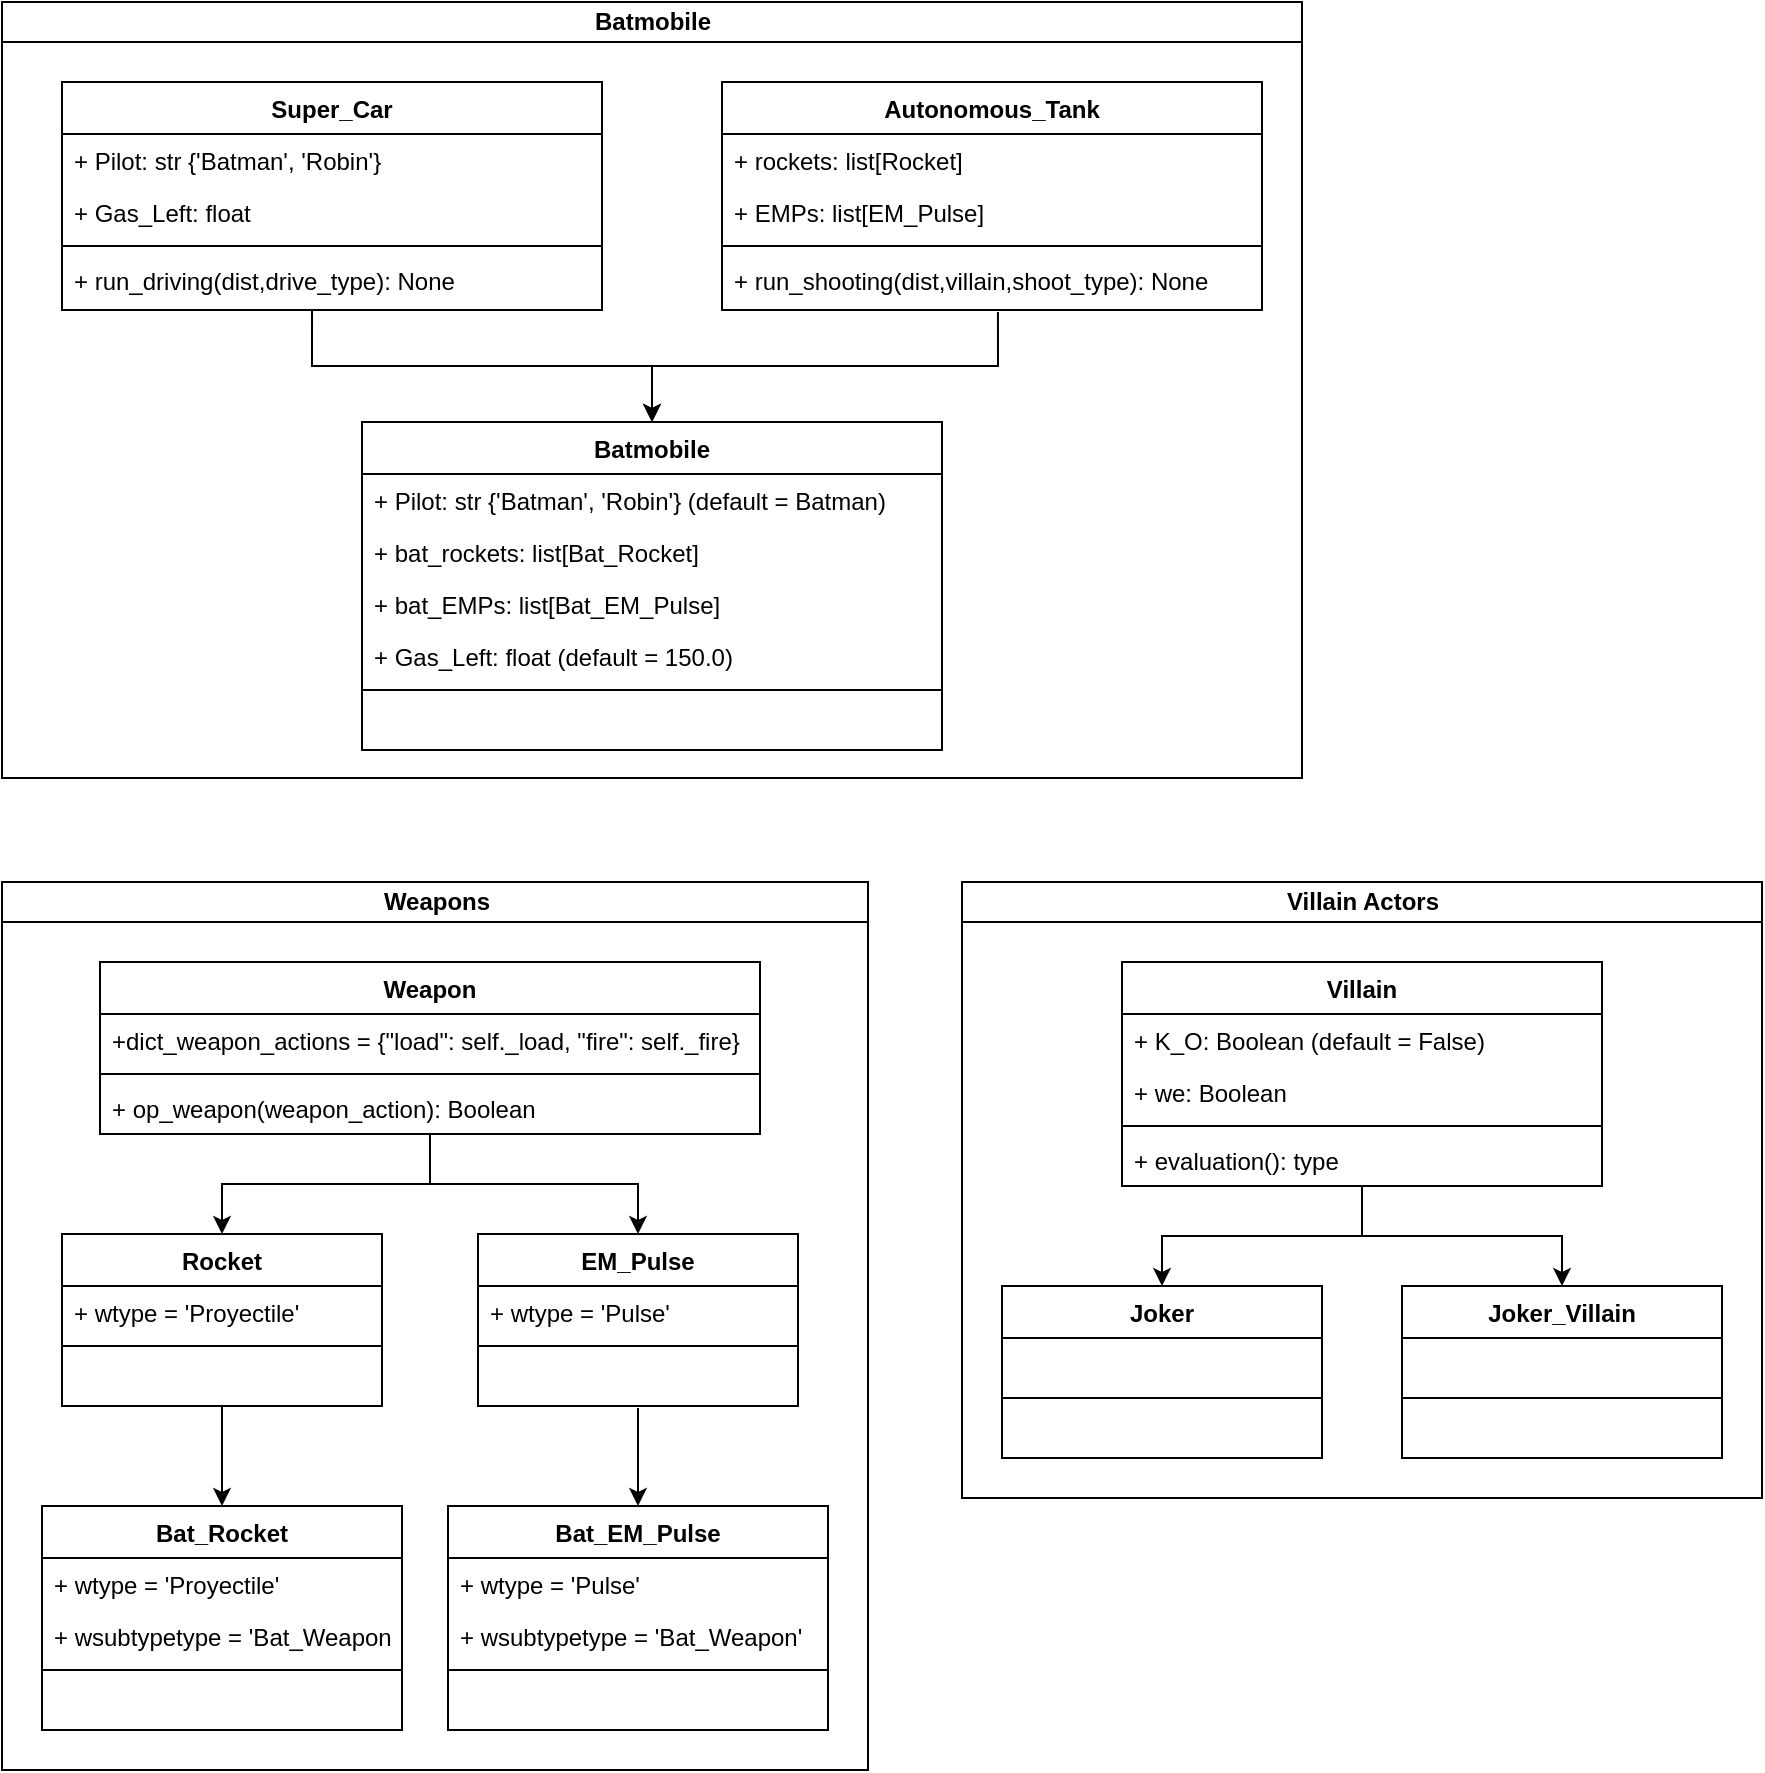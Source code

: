<mxfile version="13.7.9" type="device"><diagram id="ue3TGciQK1r15YZxMYVg" name="Page-1"><mxGraphModel dx="1091" dy="1177" grid="1" gridSize="10" guides="1" tooltips="1" connect="1" arrows="1" fold="1" page="1" pageScale="1" pageWidth="1169" pageHeight="827" math="0" shadow="0"><root><mxCell id="0"/><mxCell id="1" parent="0"/><mxCell id="WSijbBNQdoImx1uwd8uo-1" value="Villain Actors" style="swimlane;html=1;startSize=20;horizontal=1;childLayout=treeLayout;horizontalTree=0;resizable=0;containerType=tree;" parent="1" vertex="1"><mxGeometry x="560" y="480" width="400" height="308" as="geometry"/></mxCell><mxCell id="n3JSpxr0AJeAJsP76DQy-19" style="edgeStyle=orthogonalEdgeStyle;rounded=0;orthogonalLoop=1;jettySize=auto;html=1;entryX=0.5;entryY=0;entryDx=0;entryDy=0;" parent="WSijbBNQdoImx1uwd8uo-1" source="ACzzGJFDkgYG3LNb6U-U-13" target="WSijbBNQdoImx1uwd8uo-76" edge="1"><mxGeometry relative="1" as="geometry"/></mxCell><mxCell id="n3JSpxr0AJeAJsP76DQy-20" style="edgeStyle=orthogonalEdgeStyle;rounded=0;orthogonalLoop=1;jettySize=auto;html=1;" parent="WSijbBNQdoImx1uwd8uo-1" source="ACzzGJFDkgYG3LNb6U-U-13" target="oelmLWVL9KXARIqWcuO6-8" edge="1"><mxGeometry relative="1" as="geometry"/></mxCell><mxCell id="ACzzGJFDkgYG3LNb6U-U-13" value="Villain" style="swimlane;fontStyle=1;align=center;verticalAlign=top;childLayout=stackLayout;horizontal=1;startSize=26;horizontalStack=0;resizeParent=1;resizeParentMax=0;resizeLast=0;collapsible=1;marginBottom=0;" parent="WSijbBNQdoImx1uwd8uo-1" vertex="1"><mxGeometry x="80" y="40" width="240" height="112" as="geometry"/></mxCell><mxCell id="ACzzGJFDkgYG3LNb6U-U-19" value="+ K_O: Boolean (default = False)" style="text;strokeColor=none;fillColor=none;align=left;verticalAlign=top;spacingLeft=4;spacingRight=4;overflow=hidden;rotatable=0;points=[[0,0.5],[1,0.5]];portConstraint=eastwest;fontColor=#000000;labelBackgroundColor=#ffffff;" parent="ACzzGJFDkgYG3LNb6U-U-13" vertex="1"><mxGeometry y="26" width="240" height="26" as="geometry"/></mxCell><mxCell id="ACzzGJFDkgYG3LNb6U-U-14" value="+ we: Boolean" style="text;strokeColor=none;fillColor=none;align=left;verticalAlign=top;spacingLeft=4;spacingRight=4;overflow=hidden;rotatable=0;points=[[0,0.5],[1,0.5]];portConstraint=eastwest;fontColor=#000000;labelBackgroundColor=#ffffff;" parent="ACzzGJFDkgYG3LNb6U-U-13" vertex="1"><mxGeometry y="52" width="240" height="26" as="geometry"/></mxCell><mxCell id="ACzzGJFDkgYG3LNb6U-U-16" value="" style="line;strokeWidth=1;fillColor=none;align=left;verticalAlign=middle;spacingTop=-1;spacingLeft=3;spacingRight=3;rotatable=0;labelPosition=right;points=[];portConstraint=eastwest;" parent="ACzzGJFDkgYG3LNb6U-U-13" vertex="1"><mxGeometry y="78" width="240" height="8" as="geometry"/></mxCell><mxCell id="ACzzGJFDkgYG3LNb6U-U-17" value="+ evaluation(): type" style="text;strokeColor=none;fillColor=none;align=left;verticalAlign=top;spacingLeft=4;spacingRight=4;overflow=hidden;rotatable=0;points=[[0,0.5],[1,0.5]];portConstraint=eastwest;" parent="ACzzGJFDkgYG3LNb6U-U-13" vertex="1"><mxGeometry y="86" width="240" height="26" as="geometry"/></mxCell><mxCell id="oelmLWVL9KXARIqWcuO6-8" value="Joker_Villain" style="swimlane;fontStyle=1;align=center;verticalAlign=top;childLayout=stackLayout;horizontal=1;startSize=26;horizontalStack=0;resizeParent=1;resizeParentMax=0;resizeLast=0;collapsible=1;marginBottom=0;" parent="WSijbBNQdoImx1uwd8uo-1" vertex="1"><mxGeometry x="220" y="202" width="160" height="86" as="geometry"/></mxCell><mxCell id="g_hPuF19gZwy0TG3r95c-6" value="  " style="text;strokeColor=none;fillColor=none;align=left;verticalAlign=top;spacingLeft=4;spacingRight=4;overflow=hidden;rotatable=0;points=[[0,0.5],[1,0.5]];portConstraint=eastwest;fontColor=#FF0000;" parent="oelmLWVL9KXARIqWcuO6-8" vertex="1"><mxGeometry y="26" width="160" height="26" as="geometry"/></mxCell><mxCell id="oelmLWVL9KXARIqWcuO6-11" value="" style="line;strokeWidth=1;fillColor=none;align=left;verticalAlign=middle;spacingTop=-1;spacingLeft=3;spacingRight=3;rotatable=0;labelPosition=right;points=[];portConstraint=eastwest;" parent="oelmLWVL9KXARIqWcuO6-8" vertex="1"><mxGeometry y="52" width="160" height="8" as="geometry"/></mxCell><mxCell id="oelmLWVL9KXARIqWcuO6-12" value="  " style="text;strokeColor=none;fillColor=none;align=left;verticalAlign=top;spacingLeft=4;spacingRight=4;overflow=hidden;rotatable=0;points=[[0,0.5],[1,0.5]];portConstraint=eastwest;fontColor=#FF0000;" parent="oelmLWVL9KXARIqWcuO6-8" vertex="1"><mxGeometry y="60" width="160" height="26" as="geometry"/></mxCell><mxCell id="WSijbBNQdoImx1uwd8uo-76" value="Joker" style="swimlane;fontStyle=1;align=center;verticalAlign=top;childLayout=stackLayout;horizontal=1;startSize=26;horizontalStack=0;resizeParent=1;resizeParentMax=0;resizeLast=0;collapsible=1;marginBottom=0;" parent="WSijbBNQdoImx1uwd8uo-1" vertex="1"><mxGeometry x="20" y="202" width="160" height="86" as="geometry"/></mxCell><mxCell id="g_hPuF19gZwy0TG3r95c-5" value="  " style="text;strokeColor=none;fillColor=none;align=left;verticalAlign=top;spacingLeft=4;spacingRight=4;overflow=hidden;rotatable=0;points=[[0,0.5],[1,0.5]];portConstraint=eastwest;fontColor=#FF0000;" parent="WSijbBNQdoImx1uwd8uo-76" vertex="1"><mxGeometry y="26" width="160" height="26" as="geometry"/></mxCell><mxCell id="WSijbBNQdoImx1uwd8uo-78" value="" style="line;strokeWidth=1;fillColor=none;align=left;verticalAlign=middle;spacingTop=-1;spacingLeft=3;spacingRight=3;rotatable=0;labelPosition=right;points=[];portConstraint=eastwest;" parent="WSijbBNQdoImx1uwd8uo-76" vertex="1"><mxGeometry y="52" width="160" height="8" as="geometry"/></mxCell><mxCell id="WSijbBNQdoImx1uwd8uo-79" value="  " style="text;strokeColor=none;fillColor=none;align=left;verticalAlign=top;spacingLeft=4;spacingRight=4;overflow=hidden;rotatable=0;points=[[0,0.5],[1,0.5]];portConstraint=eastwest;fontColor=#FF0000;" parent="WSijbBNQdoImx1uwd8uo-76" vertex="1"><mxGeometry y="60" width="160" height="26" as="geometry"/></mxCell><mxCell id="WSijbBNQdoImx1uwd8uo-7" value="Weapons" style="swimlane;html=1;startSize=20;horizontal=1;childLayout=treeLayout;horizontalTree=0;resizable=0;containerType=tree;" parent="1" vertex="1"><mxGeometry x="80" y="480" width="433" height="444" as="geometry"/></mxCell><mxCell id="n3JSpxr0AJeAJsP76DQy-13" style="edgeStyle=orthogonalEdgeStyle;rounded=0;orthogonalLoop=1;jettySize=auto;html=1;entryX=0.5;entryY=0;entryDx=0;entryDy=0;" parent="WSijbBNQdoImx1uwd8uo-7" source="ACzzGJFDkgYG3LNb6U-U-9" target="WSijbBNQdoImx1uwd8uo-65" edge="1"><mxGeometry relative="1" as="geometry"/></mxCell><mxCell id="n3JSpxr0AJeAJsP76DQy-14" style="edgeStyle=orthogonalEdgeStyle;rounded=0;orthogonalLoop=1;jettySize=auto;html=1;entryX=0.5;entryY=0;entryDx=0;entryDy=0;" parent="WSijbBNQdoImx1uwd8uo-7" source="ACzzGJFDkgYG3LNb6U-U-9" target="WSijbBNQdoImx1uwd8uo-69" edge="1"><mxGeometry relative="1" as="geometry"/></mxCell><mxCell id="ACzzGJFDkgYG3LNb6U-U-9" value="Weapon" style="swimlane;fontStyle=1;align=center;verticalAlign=top;childLayout=stackLayout;horizontal=1;startSize=26;horizontalStack=0;resizeParent=1;resizeParentMax=0;resizeLast=0;collapsible=1;marginBottom=0;" parent="WSijbBNQdoImx1uwd8uo-7" vertex="1"><mxGeometry x="49" y="40" width="330" height="86" as="geometry"/></mxCell><mxCell id="ACzzGJFDkgYG3LNb6U-U-10" value="+dict_weapon_actions = {&quot;load&quot;: self._load, &quot;fire&quot;: self._fire}" style="text;strokeColor=none;fillColor=none;align=left;verticalAlign=top;spacingLeft=4;spacingRight=4;overflow=hidden;rotatable=0;points=[[0,0.5],[1,0.5]];portConstraint=eastwest;" parent="ACzzGJFDkgYG3LNb6U-U-9" vertex="1"><mxGeometry y="26" width="330" height="26" as="geometry"/></mxCell><mxCell id="ACzzGJFDkgYG3LNb6U-U-11" value="" style="line;strokeWidth=1;fillColor=none;align=left;verticalAlign=middle;spacingTop=-1;spacingLeft=3;spacingRight=3;rotatable=0;labelPosition=right;points=[];portConstraint=eastwest;" parent="ACzzGJFDkgYG3LNb6U-U-9" vertex="1"><mxGeometry y="52" width="330" height="8" as="geometry"/></mxCell><mxCell id="ACzzGJFDkgYG3LNb6U-U-12" value="+ op_weapon(weapon_action): Boolean" style="text;strokeColor=none;fillColor=none;align=left;verticalAlign=top;spacingLeft=4;spacingRight=4;overflow=hidden;rotatable=0;points=[[0,0.5],[1,0.5]];portConstraint=eastwest;" parent="ACzzGJFDkgYG3LNb6U-U-9" vertex="1"><mxGeometry y="60" width="330" height="26" as="geometry"/></mxCell><mxCell id="n3JSpxr0AJeAJsP76DQy-12" style="edgeStyle=orthogonalEdgeStyle;rounded=0;orthogonalLoop=1;jettySize=auto;html=1;entryX=0.5;entryY=0;entryDx=0;entryDy=0;" parent="WSijbBNQdoImx1uwd8uo-7" source="WSijbBNQdoImx1uwd8uo-65" target="ACzzGJFDkgYG3LNb6U-U-5" edge="1"><mxGeometry relative="1" as="geometry"/></mxCell><mxCell id="WSijbBNQdoImx1uwd8uo-65" value="Rocket" style="swimlane;fontStyle=1;align=center;verticalAlign=top;childLayout=stackLayout;horizontal=1;startSize=26;horizontalStack=0;resizeParent=1;resizeParentMax=0;resizeLast=0;collapsible=1;marginBottom=0;" parent="WSijbBNQdoImx1uwd8uo-7" vertex="1"><mxGeometry x="30" y="176" width="160" height="86" as="geometry"/></mxCell><mxCell id="WSijbBNQdoImx1uwd8uo-66" value="+ wtype = 'Proyectile'" style="text;strokeColor=none;fillColor=none;align=left;verticalAlign=top;spacingLeft=4;spacingRight=4;overflow=hidden;rotatable=0;points=[[0,0.5],[1,0.5]];portConstraint=eastwest;" parent="WSijbBNQdoImx1uwd8uo-65" vertex="1"><mxGeometry y="26" width="160" height="26" as="geometry"/></mxCell><mxCell id="WSijbBNQdoImx1uwd8uo-67" value="" style="line;strokeWidth=1;fillColor=none;align=left;verticalAlign=middle;spacingTop=-1;spacingLeft=3;spacingRight=3;rotatable=0;labelPosition=right;points=[];portConstraint=eastwest;" parent="WSijbBNQdoImx1uwd8uo-65" vertex="1"><mxGeometry y="52" width="160" height="8" as="geometry"/></mxCell><mxCell id="g_hPuF19gZwy0TG3r95c-3" value="  " style="text;strokeColor=none;fillColor=none;align=left;verticalAlign=top;spacingLeft=4;spacingRight=4;overflow=hidden;rotatable=0;points=[[0,0.5],[1,0.5]];portConstraint=eastwest;fontColor=#FF0000;" parent="WSijbBNQdoImx1uwd8uo-65" vertex="1"><mxGeometry y="60" width="160" height="26" as="geometry"/></mxCell><mxCell id="WSijbBNQdoImx1uwd8uo-69" value="EM_Pulse" style="swimlane;fontStyle=1;align=center;verticalAlign=top;childLayout=stackLayout;horizontal=1;startSize=26;horizontalStack=0;resizeParent=1;resizeParentMax=0;resizeLast=0;collapsible=1;marginBottom=0;" parent="WSijbBNQdoImx1uwd8uo-7" vertex="1"><mxGeometry x="238" y="176" width="160" height="86" as="geometry"/></mxCell><mxCell id="WSijbBNQdoImx1uwd8uo-70" value="+ wtype = 'Pulse'" style="text;strokeColor=none;fillColor=none;align=left;verticalAlign=top;spacingLeft=4;spacingRight=4;overflow=hidden;rotatable=0;points=[[0,0.5],[1,0.5]];portConstraint=eastwest;" parent="WSijbBNQdoImx1uwd8uo-69" vertex="1"><mxGeometry y="26" width="160" height="26" as="geometry"/></mxCell><mxCell id="WSijbBNQdoImx1uwd8uo-71" value="" style="line;strokeWidth=1;fillColor=none;align=left;verticalAlign=middle;spacingTop=-1;spacingLeft=3;spacingRight=3;rotatable=0;labelPosition=right;points=[];portConstraint=eastwest;" parent="WSijbBNQdoImx1uwd8uo-69" vertex="1"><mxGeometry y="52" width="160" height="8" as="geometry"/></mxCell><mxCell id="g_hPuF19gZwy0TG3r95c-4" value="  " style="text;strokeColor=none;fillColor=none;align=left;verticalAlign=top;spacingLeft=4;spacingRight=4;overflow=hidden;rotatable=0;points=[[0,0.5],[1,0.5]];portConstraint=eastwest;fontColor=#FF0000;" parent="WSijbBNQdoImx1uwd8uo-69" vertex="1"><mxGeometry y="60" width="160" height="26" as="geometry"/></mxCell><mxCell id="ACzzGJFDkgYG3LNb6U-U-1" value="Bat_EM_Pulse" style="swimlane;fontStyle=1;align=center;verticalAlign=top;childLayout=stackLayout;horizontal=1;startSize=26;horizontalStack=0;resizeParent=1;resizeParentMax=0;resizeLast=0;collapsible=1;marginBottom=0;" parent="WSijbBNQdoImx1uwd8uo-7" vertex="1"><mxGeometry x="223" y="312" width="190" height="112" as="geometry"/></mxCell><mxCell id="n3JSpxr0AJeAJsP76DQy-22" value="+ wtype = 'Pulse'" style="text;strokeColor=none;fillColor=none;align=left;verticalAlign=top;spacingLeft=4;spacingRight=4;overflow=hidden;rotatable=0;points=[[0,0.5],[1,0.5]];portConstraint=eastwest;" parent="ACzzGJFDkgYG3LNb6U-U-1" vertex="1"><mxGeometry y="26" width="190" height="26" as="geometry"/></mxCell><mxCell id="n3JSpxr0AJeAJsP76DQy-24" value="+ wsubtypetype = 'Bat_Weapon'" style="text;strokeColor=none;fillColor=none;align=left;verticalAlign=top;spacingLeft=4;spacingRight=4;overflow=hidden;rotatable=0;points=[[0,0.5],[1,0.5]];portConstraint=eastwest;" parent="ACzzGJFDkgYG3LNb6U-U-1" vertex="1"><mxGeometry y="52" width="190" height="26" as="geometry"/></mxCell><mxCell id="ACzzGJFDkgYG3LNb6U-U-3" value="" style="line;strokeWidth=1;fillColor=none;align=left;verticalAlign=middle;spacingTop=-1;spacingLeft=3;spacingRight=3;rotatable=0;labelPosition=right;points=[];portConstraint=eastwest;" parent="ACzzGJFDkgYG3LNb6U-U-1" vertex="1"><mxGeometry y="78" width="190" height="8" as="geometry"/></mxCell><mxCell id="g_hPuF19gZwy0TG3r95c-2" value="  " style="text;strokeColor=none;fillColor=none;align=left;verticalAlign=top;spacingLeft=4;spacingRight=4;overflow=hidden;rotatable=0;points=[[0,0.5],[1,0.5]];portConstraint=eastwest;fontColor=#FF0000;" parent="ACzzGJFDkgYG3LNb6U-U-1" vertex="1"><mxGeometry y="86" width="190" height="26" as="geometry"/></mxCell><mxCell id="ACzzGJFDkgYG3LNb6U-U-5" value="Bat_Rocket" style="swimlane;fontStyle=1;align=center;verticalAlign=top;childLayout=stackLayout;horizontal=1;startSize=26;horizontalStack=0;resizeParent=1;resizeParentMax=0;resizeLast=0;collapsible=1;marginBottom=0;" parent="WSijbBNQdoImx1uwd8uo-7" vertex="1"><mxGeometry x="20" y="312" width="180" height="112" as="geometry"/></mxCell><mxCell id="n3JSpxr0AJeAJsP76DQy-21" value="+ wtype = 'Proyectile'" style="text;strokeColor=none;fillColor=none;align=left;verticalAlign=top;spacingLeft=4;spacingRight=4;overflow=hidden;rotatable=0;points=[[0,0.5],[1,0.5]];portConstraint=eastwest;" parent="ACzzGJFDkgYG3LNb6U-U-5" vertex="1"><mxGeometry y="26" width="180" height="26" as="geometry"/></mxCell><mxCell id="n3JSpxr0AJeAJsP76DQy-23" value="+ wsubtypetype = 'Bat_Weapon'" style="text;strokeColor=none;fillColor=none;align=left;verticalAlign=top;spacingLeft=4;spacingRight=4;overflow=hidden;rotatable=0;points=[[0,0.5],[1,0.5]];portConstraint=eastwest;" parent="ACzzGJFDkgYG3LNb6U-U-5" vertex="1"><mxGeometry y="52" width="180" height="26" as="geometry"/></mxCell><mxCell id="ACzzGJFDkgYG3LNb6U-U-7" value="" style="line;strokeWidth=1;fillColor=none;align=left;verticalAlign=middle;spacingTop=-1;spacingLeft=3;spacingRight=3;rotatable=0;labelPosition=right;points=[];portConstraint=eastwest;" parent="ACzzGJFDkgYG3LNb6U-U-5" vertex="1"><mxGeometry y="78" width="180" height="8" as="geometry"/></mxCell><mxCell id="g_hPuF19gZwy0TG3r95c-1" value="  " style="text;strokeColor=none;fillColor=none;align=left;verticalAlign=top;spacingLeft=4;spacingRight=4;overflow=hidden;rotatable=0;points=[[0,0.5],[1,0.5]];portConstraint=eastwest;fontColor=#FF0000;" parent="ACzzGJFDkgYG3LNb6U-U-5" vertex="1"><mxGeometry y="86" width="180" height="26" as="geometry"/></mxCell><mxCell id="n3JSpxr0AJeAJsP76DQy-5" style="edgeStyle=orthogonalEdgeStyle;rounded=0;orthogonalLoop=1;jettySize=auto;html=1;exitX=0.5;exitY=1.038;exitDx=0;exitDy=0;exitPerimeter=0;entryX=0.5;entryY=0;entryDx=0;entryDy=0;" parent="WSijbBNQdoImx1uwd8uo-7" source="g_hPuF19gZwy0TG3r95c-4" target="ACzzGJFDkgYG3LNb6U-U-1" edge="1"><mxGeometry relative="1" as="geometry"/></mxCell><mxCell id="ku6yY0L1R4g43gwj--dk-27" value="Batmobile" style="swimlane;html=1;startSize=20;horizontal=1;childLayout=treeLayout;horizontalTree=0;resizable=0;containerType=tree;" parent="1" vertex="1"><mxGeometry x="80" y="40" width="650" height="388" as="geometry"/></mxCell><mxCell id="ku6yY0L1R4g43gwj--dk-8" value="Super_Car" style="swimlane;fontStyle=1;align=center;verticalAlign=top;childLayout=stackLayout;horizontal=1;startSize=26;horizontalStack=0;resizeParent=1;resizeParentMax=0;resizeLast=0;collapsible=1;marginBottom=0;" parent="ku6yY0L1R4g43gwj--dk-27" vertex="1"><mxGeometry x="30" y="40" width="270" height="114" as="geometry"><mxRectangle x="465" y="224" width="90" height="26" as="alternateBounds"/></mxGeometry></mxCell><mxCell id="ku6yY0L1R4g43gwj--dk-9" value="+ Pilot: str {'Batman', 'Robin'}" style="text;strokeColor=none;fillColor=none;align=left;verticalAlign=top;spacingLeft=4;spacingRight=4;overflow=hidden;rotatable=0;points=[[0,0.5],[1,0.5]];portConstraint=eastwest;fontStyle=0" parent="ku6yY0L1R4g43gwj--dk-8" vertex="1"><mxGeometry y="26" width="270" height="26" as="geometry"/></mxCell><mxCell id="ku6yY0L1R4g43gwj--dk-12" value="+ Gas_Left: float" style="text;strokeColor=none;fillColor=none;align=left;verticalAlign=top;spacingLeft=4;spacingRight=4;overflow=hidden;rotatable=0;points=[[0,0.5],[1,0.5]];portConstraint=eastwest;" parent="ku6yY0L1R4g43gwj--dk-8" vertex="1"><mxGeometry y="52" width="270" height="26" as="geometry"/></mxCell><mxCell id="ku6yY0L1R4g43gwj--dk-13" value="" style="line;strokeWidth=1;fillColor=none;align=left;verticalAlign=middle;spacingTop=-1;spacingLeft=3;spacingRight=3;rotatable=0;labelPosition=right;points=[];portConstraint=eastwest;" parent="ku6yY0L1R4g43gwj--dk-8" vertex="1"><mxGeometry y="78" width="270" height="8" as="geometry"/></mxCell><mxCell id="ku6yY0L1R4g43gwj--dk-14" value="+ run_driving(dist,drive_type): None" style="text;strokeColor=none;fillColor=none;align=left;verticalAlign=top;spacingLeft=4;spacingRight=4;overflow=hidden;rotatable=0;points=[[0,0.5],[1,0.5]];portConstraint=eastwest;" parent="ku6yY0L1R4g43gwj--dk-8" vertex="1"><mxGeometry y="86" width="270" height="28" as="geometry"/></mxCell><mxCell id="ku6yY0L1R4g43gwj--dk-16" value="Autonomous_Tank" style="swimlane;fontStyle=1;align=center;verticalAlign=top;childLayout=stackLayout;horizontal=1;startSize=26;horizontalStack=0;resizeParent=1;resizeParentMax=0;resizeLast=0;collapsible=1;marginBottom=0;" parent="ku6yY0L1R4g43gwj--dk-27" vertex="1"><mxGeometry x="360" y="40" width="270" height="114" as="geometry"><mxRectangle x="465" y="224" width="90" height="26" as="alternateBounds"/></mxGeometry></mxCell><mxCell id="ku6yY0L1R4g43gwj--dk-17" value="+ rockets: list[Rocket]" style="text;strokeColor=none;fillColor=none;align=left;verticalAlign=top;spacingLeft=4;spacingRight=4;overflow=hidden;rotatable=0;points=[[0,0.5],[1,0.5]];portConstraint=eastwest;fontStyle=0" parent="ku6yY0L1R4g43gwj--dk-16" vertex="1"><mxGeometry y="26" width="270" height="26" as="geometry"/></mxCell><mxCell id="ku6yY0L1R4g43gwj--dk-18" value="+ EMPs: list[EM_Pulse]" style="text;strokeColor=none;fillColor=none;align=left;verticalAlign=top;spacingLeft=4;spacingRight=4;overflow=hidden;rotatable=0;points=[[0,0.5],[1,0.5]];portConstraint=eastwest;" parent="ku6yY0L1R4g43gwj--dk-16" vertex="1"><mxGeometry y="52" width="270" height="26" as="geometry"/></mxCell><mxCell id="ku6yY0L1R4g43gwj--dk-19" value="" style="line;strokeWidth=1;fillColor=none;align=left;verticalAlign=middle;spacingTop=-1;spacingLeft=3;spacingRight=3;rotatable=0;labelPosition=right;points=[];portConstraint=eastwest;" parent="ku6yY0L1R4g43gwj--dk-16" vertex="1"><mxGeometry y="78" width="270" height="8" as="geometry"/></mxCell><mxCell id="ku6yY0L1R4g43gwj--dk-20" value="+ run_shooting(dist,villain,shoot_type): None" style="text;strokeColor=none;fillColor=none;align=left;verticalAlign=top;spacingLeft=4;spacingRight=4;overflow=hidden;rotatable=0;points=[[0,0.5],[1,0.5]];portConstraint=eastwest;" parent="ku6yY0L1R4g43gwj--dk-16" vertex="1"><mxGeometry y="86" width="270" height="28" as="geometry"/></mxCell><mxCell id="RTPgl_5u8-1Qi-Ab_8AB-6" style="edgeStyle=orthogonalEdgeStyle;rounded=0;orthogonalLoop=1;jettySize=auto;html=1;exitX=0.463;exitY=1;exitDx=0;exitDy=0;exitPerimeter=0;" edge="1" parent="ku6yY0L1R4g43gwj--dk-27" source="ku6yY0L1R4g43gwj--dk-14" target="WSijbBNQdoImx1uwd8uo-51"><mxGeometry relative="1" as="geometry"/></mxCell><mxCell id="RTPgl_5u8-1Qi-Ab_8AB-8" style="edgeStyle=orthogonalEdgeStyle;rounded=0;orthogonalLoop=1;jettySize=auto;html=1;exitX=0.511;exitY=1.036;exitDx=0;exitDy=0;exitPerimeter=0;" edge="1" parent="ku6yY0L1R4g43gwj--dk-27" source="ku6yY0L1R4g43gwj--dk-20" target="WSijbBNQdoImx1uwd8uo-51"><mxGeometry relative="1" as="geometry"/></mxCell><mxCell id="WSijbBNQdoImx1uwd8uo-51" value="Batmobile" style="swimlane;fontStyle=1;align=center;verticalAlign=top;childLayout=stackLayout;horizontal=1;startSize=26;horizontalStack=0;resizeParent=1;resizeParentMax=0;resizeLast=0;collapsible=1;marginBottom=0;" parent="ku6yY0L1R4g43gwj--dk-27" vertex="1"><mxGeometry x="180" y="210" width="290" height="164" as="geometry"><mxRectangle x="465" y="224" width="90" height="26" as="alternateBounds"/></mxGeometry></mxCell><mxCell id="WSijbBNQdoImx1uwd8uo-52" value="+ Pilot: str {'Batman', 'Robin'} (default = Batman)" style="text;strokeColor=none;fillColor=none;align=left;verticalAlign=top;spacingLeft=4;spacingRight=4;overflow=hidden;rotatable=0;points=[[0,0.5],[1,0.5]];portConstraint=eastwest;fontStyle=0" parent="WSijbBNQdoImx1uwd8uo-51" vertex="1"><mxGeometry y="26" width="290" height="26" as="geometry"/></mxCell><mxCell id="WSijbBNQdoImx1uwd8uo-87" value="+ bat_rockets: list[Bat_Rocket]" style="text;strokeColor=none;fillColor=none;align=left;verticalAlign=top;spacingLeft=4;spacingRight=4;overflow=hidden;rotatable=0;points=[[0,0.5],[1,0.5]];portConstraint=eastwest;" parent="WSijbBNQdoImx1uwd8uo-51" vertex="1"><mxGeometry y="52" width="290" height="26" as="geometry"/></mxCell><mxCell id="WSijbBNQdoImx1uwd8uo-88" value="+ bat_EMPs: list[Bat_EM_Pulse]" style="text;strokeColor=none;fillColor=none;align=left;verticalAlign=top;spacingLeft=4;spacingRight=4;overflow=hidden;rotatable=0;points=[[0,0.5],[1,0.5]];portConstraint=eastwest;" parent="WSijbBNQdoImx1uwd8uo-51" vertex="1"><mxGeometry y="78" width="290" height="26" as="geometry"/></mxCell><mxCell id="WSijbBNQdoImx1uwd8uo-90" value="+ Gas_Left: float (default = 150.0)" style="text;strokeColor=none;fillColor=none;align=left;verticalAlign=top;spacingLeft=4;spacingRight=4;overflow=hidden;rotatable=0;points=[[0,0.5],[1,0.5]];portConstraint=eastwest;" parent="WSijbBNQdoImx1uwd8uo-51" vertex="1"><mxGeometry y="104" width="290" height="26" as="geometry"/></mxCell><mxCell id="WSijbBNQdoImx1uwd8uo-53" value="" style="line;strokeWidth=1;fillColor=none;align=left;verticalAlign=middle;spacingTop=-1;spacingLeft=3;spacingRight=3;rotatable=0;labelPosition=right;points=[];portConstraint=eastwest;" parent="WSijbBNQdoImx1uwd8uo-51" vertex="1"><mxGeometry y="130" width="290" height="8" as="geometry"/></mxCell><mxCell id="g_hPuF19gZwy0TG3r95c-7" value="  " style="text;strokeColor=none;fillColor=none;align=left;verticalAlign=top;spacingLeft=4;spacingRight=4;overflow=hidden;rotatable=0;points=[[0,0.5],[1,0.5]];portConstraint=eastwest;fontColor=#FF0000;" parent="WSijbBNQdoImx1uwd8uo-51" vertex="1"><mxGeometry y="138" width="290" height="26" as="geometry"/></mxCell></root></mxGraphModel></diagram></mxfile>
